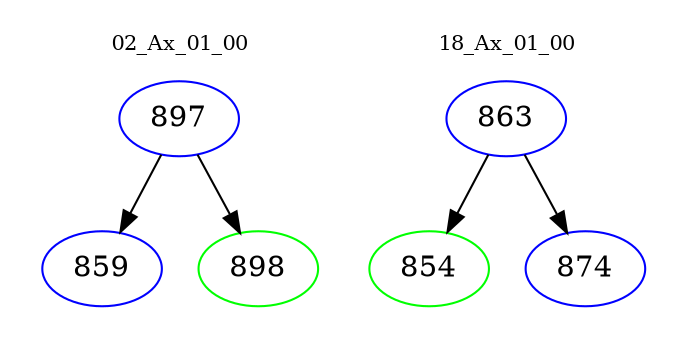 digraph{
subgraph cluster_0 {
color = white
label = "02_Ax_01_00";
fontsize=10;
T0_897 [label="897", color="blue"]
T0_897 -> T0_859 [color="black"]
T0_859 [label="859", color="blue"]
T0_897 -> T0_898 [color="black"]
T0_898 [label="898", color="green"]
}
subgraph cluster_1 {
color = white
label = "18_Ax_01_00";
fontsize=10;
T1_863 [label="863", color="blue"]
T1_863 -> T1_854 [color="black"]
T1_854 [label="854", color="green"]
T1_863 -> T1_874 [color="black"]
T1_874 [label="874", color="blue"]
}
}
